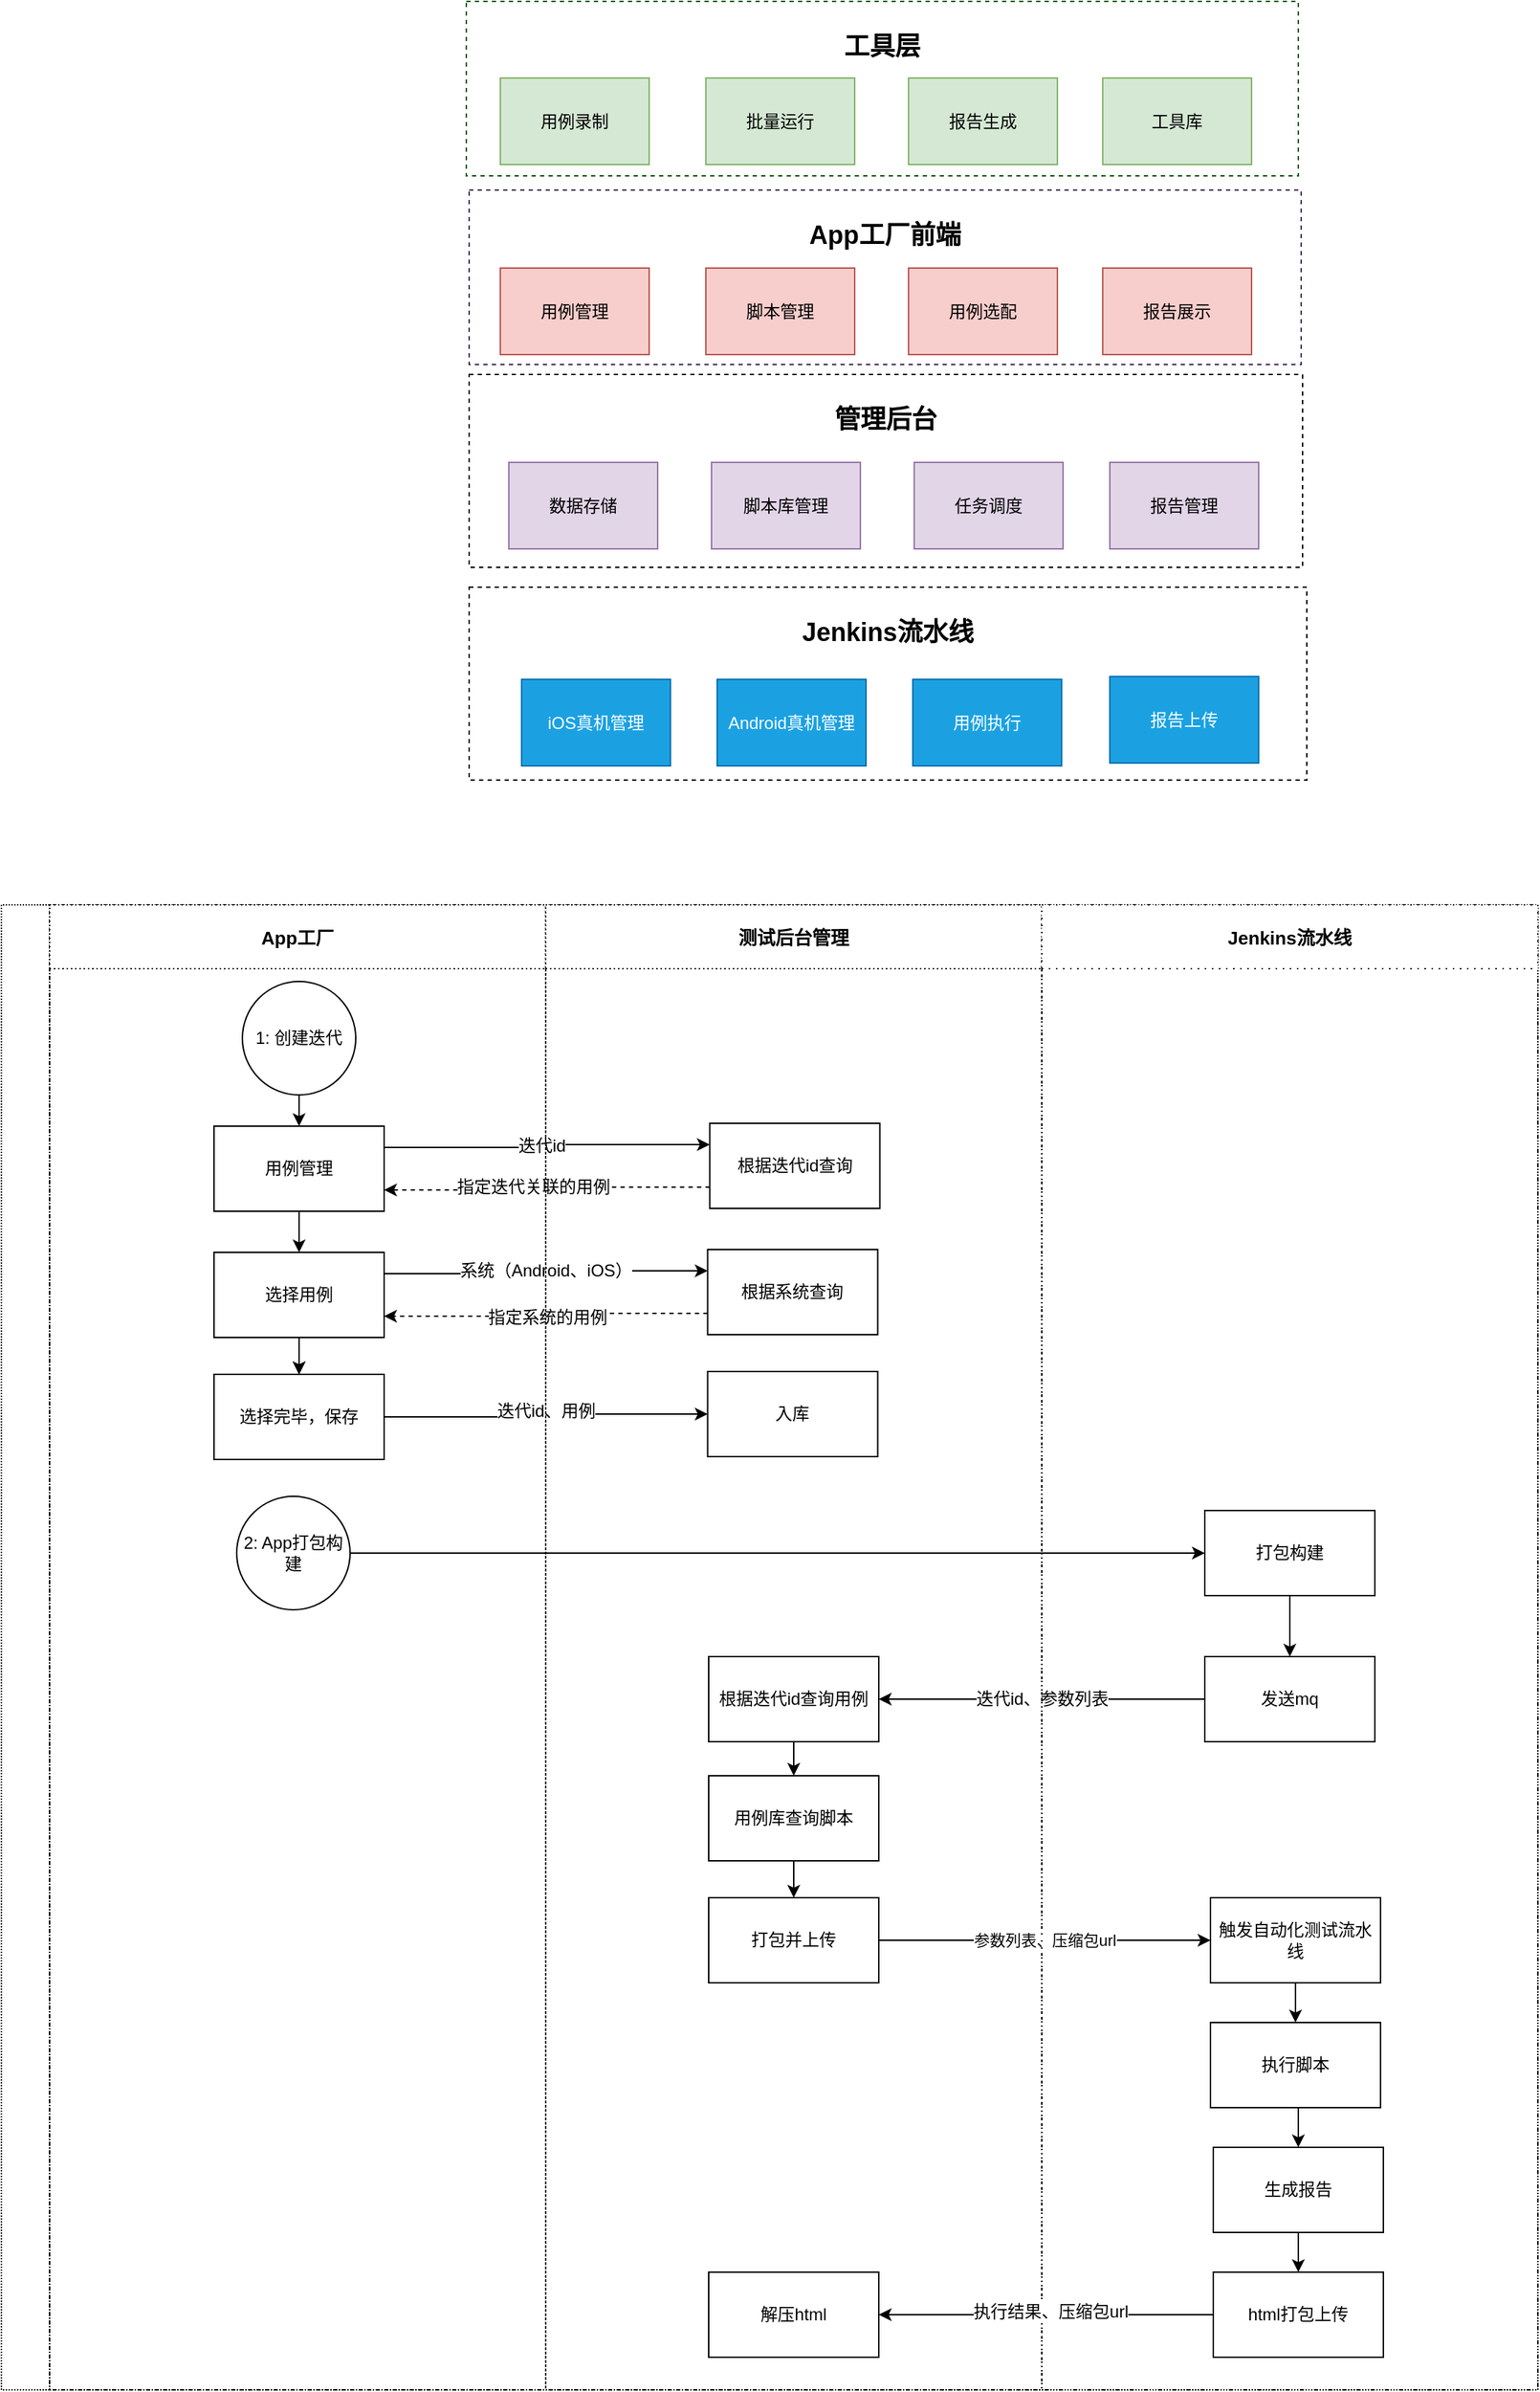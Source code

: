 <mxfile version="23.0.2" type="github">
  <diagram name="第 1 页" id="Z9R9oAjIF5_AClmNVOrM">
    <mxGraphModel dx="1818" dy="1044" grid="0" gridSize="10" guides="1" tooltips="1" connect="1" arrows="1" fold="1" page="1" pageScale="1" pageWidth="1654" pageHeight="2336" math="0" shadow="0">
      <root>
        <mxCell id="0" />
        <mxCell id="1" parent="0" />
        <mxCell id="Ql8w_hba-kZtEm8n0P-S-1" value="&lt;h2&gt;&lt;font color=&quot;#000000&quot;&gt;工具层&lt;/font&gt;&lt;/h2&gt;" style="rounded=0;whiteSpace=wrap;html=1;verticalAlign=top;fillColor=#FFFFFF;fontColor=#ffffff;strokeColor=#005700;dashed=1;" parent="1" vertex="1">
          <mxGeometry x="374" y="81" width="587" height="123" as="geometry" />
        </mxCell>
        <mxCell id="Ql8w_hba-kZtEm8n0P-S-6" value="&lt;h2 style=&quot;text-align: justify;&quot;&gt;&lt;font style=&quot;font-size: 18px;&quot;&gt;管理后台&lt;/font&gt;&lt;/h2&gt;" style="rounded=0;whiteSpace=wrap;html=1;horizontal=1;verticalAlign=top;dashed=1;" parent="1" vertex="1">
          <mxGeometry x="376" y="344" width="588" height="136" as="geometry" />
        </mxCell>
        <mxCell id="Ql8w_hba-kZtEm8n0P-S-7" value="数据存储" style="rounded=0;whiteSpace=wrap;html=1;fillColor=#e1d5e7;strokeColor=#9673a6;" parent="1" vertex="1">
          <mxGeometry x="404" y="406" width="105" height="61" as="geometry" />
        </mxCell>
        <mxCell id="Ql8w_hba-kZtEm8n0P-S-8" value="脚本库管理" style="rounded=0;whiteSpace=wrap;html=1;fillColor=#e1d5e7;strokeColor=#9673a6;" parent="1" vertex="1">
          <mxGeometry x="547" y="406" width="105" height="61" as="geometry" />
        </mxCell>
        <mxCell id="Ql8w_hba-kZtEm8n0P-S-9" value="任务调度" style="rounded=0;whiteSpace=wrap;html=1;fillColor=#e1d5e7;strokeColor=#9673a6;" parent="1" vertex="1">
          <mxGeometry x="690" y="406" width="105" height="61" as="geometry" />
        </mxCell>
        <mxCell id="Ql8w_hba-kZtEm8n0P-S-10" value="报告管理" style="rounded=0;whiteSpace=wrap;html=1;fillColor=#e1d5e7;strokeColor=#9673a6;" parent="1" vertex="1">
          <mxGeometry x="828" y="406" width="105" height="61" as="geometry" />
        </mxCell>
        <mxCell id="Ql8w_hba-kZtEm8n0P-S-12" value="用例录制" style="rounded=0;whiteSpace=wrap;html=1;fillColor=#d5e8d4;strokeColor=#82b366;" parent="1" vertex="1">
          <mxGeometry x="398" y="135" width="105" height="61" as="geometry" />
        </mxCell>
        <mxCell id="Ql8w_hba-kZtEm8n0P-S-13" value="批量运行" style="rounded=0;whiteSpace=wrap;html=1;fillColor=#d5e8d4;strokeColor=#82b366;" parent="1" vertex="1">
          <mxGeometry x="543" y="135" width="105" height="61" as="geometry" />
        </mxCell>
        <mxCell id="Ql8w_hba-kZtEm8n0P-S-14" value="报告生成" style="rounded=0;whiteSpace=wrap;html=1;fillColor=#d5e8d4;strokeColor=#82b366;" parent="1" vertex="1">
          <mxGeometry x="686" y="135" width="105" height="61" as="geometry" />
        </mxCell>
        <mxCell id="Ql8w_hba-kZtEm8n0P-S-15" value="&lt;h2 style=&quot;text-align: justify;&quot;&gt;Jenkins流水线&lt;/h2&gt;" style="rounded=0;whiteSpace=wrap;html=1;horizontal=1;verticalAlign=top;dashed=1;" parent="1" vertex="1">
          <mxGeometry x="376" y="494" width="591" height="136" as="geometry" />
        </mxCell>
        <mxCell id="Ql8w_hba-kZtEm8n0P-S-16" value="工具库" style="rounded=0;whiteSpace=wrap;html=1;fillColor=#d5e8d4;strokeColor=#82b366;" parent="1" vertex="1">
          <mxGeometry x="823" y="135" width="105" height="61" as="geometry" />
        </mxCell>
        <mxCell id="Ql8w_hba-kZtEm8n0P-S-17" value="iOS真机管理" style="rounded=0;whiteSpace=wrap;html=1;fillColor=#1ba1e2;fontColor=#ffffff;strokeColor=#006EAF;" parent="1" vertex="1">
          <mxGeometry x="413" y="559" width="105" height="61" as="geometry" />
        </mxCell>
        <mxCell id="Ql8w_hba-kZtEm8n0P-S-18" value="Android真机管理" style="rounded=0;whiteSpace=wrap;html=1;fillColor=#1ba1e2;fontColor=#ffffff;strokeColor=#006EAF;" parent="1" vertex="1">
          <mxGeometry x="551" y="559" width="105" height="61" as="geometry" />
        </mxCell>
        <mxCell id="Ql8w_hba-kZtEm8n0P-S-19" value="用例执行" style="rounded=0;whiteSpace=wrap;html=1;fillColor=#1ba1e2;fontColor=#ffffff;strokeColor=#006EAF;" parent="1" vertex="1">
          <mxGeometry x="689" y="559" width="105" height="61" as="geometry" />
        </mxCell>
        <mxCell id="Ql8w_hba-kZtEm8n0P-S-20" value="报告上传" style="rounded=0;whiteSpace=wrap;html=1;fillColor=#1ba1e2;fontColor=#ffffff;strokeColor=#006EAF;" parent="1" vertex="1">
          <mxGeometry x="828" y="557" width="105" height="61" as="geometry" />
        </mxCell>
        <mxCell id="Ql8w_hba-kZtEm8n0P-S-21" value="&lt;h2&gt;&lt;font color=&quot;#000000&quot;&gt;App工厂前端&lt;/font&gt;&lt;/h2&gt;" style="rounded=0;whiteSpace=wrap;html=1;verticalAlign=top;fillColor=#FFFFFF;fontColor=#ffffff;strokeColor=#432D57;dashed=1;" parent="1" vertex="1">
          <mxGeometry x="376" y="214" width="587" height="123" as="geometry" />
        </mxCell>
        <mxCell id="Ql8w_hba-kZtEm8n0P-S-22" value="用例管理" style="rounded=0;whiteSpace=wrap;html=1;fillColor=#f8cecc;strokeColor=#b85450;" parent="1" vertex="1">
          <mxGeometry x="398" y="269" width="105" height="61" as="geometry" />
        </mxCell>
        <mxCell id="Ql8w_hba-kZtEm8n0P-S-23" value="脚本管理" style="rounded=0;whiteSpace=wrap;html=1;fillColor=#f8cecc;strokeColor=#b85450;" parent="1" vertex="1">
          <mxGeometry x="543" y="269" width="105" height="61" as="geometry" />
        </mxCell>
        <mxCell id="Ql8w_hba-kZtEm8n0P-S-24" value="用例选配" style="rounded=0;whiteSpace=wrap;html=1;fillColor=#f8cecc;strokeColor=#b85450;" parent="1" vertex="1">
          <mxGeometry x="686" y="269" width="105" height="61" as="geometry" />
        </mxCell>
        <mxCell id="Ql8w_hba-kZtEm8n0P-S-25" value="报告展示" style="rounded=0;whiteSpace=wrap;html=1;fillColor=#f8cecc;strokeColor=#b85450;" parent="1" vertex="1">
          <mxGeometry x="823" y="269" width="105" height="61" as="geometry" />
        </mxCell>
        <mxCell id="MACppS36DOt1F6WbDYp6-1" value="" style="swimlane;childLayout=stackLayout;resizeParent=1;resizeParentMax=0;startSize=34;horizontal=0;horizontalStack=1;fontSize=15;dashed=1;dashPattern=1 1;" parent="1" vertex="1">
          <mxGeometry x="46" y="718" width="1084" height="1047" as="geometry">
            <mxRectangle x="52" y="717" width="32" height="55" as="alternateBounds" />
          </mxGeometry>
        </mxCell>
        <mxCell id="MACppS36DOt1F6WbDYp6-12" style="edgeStyle=orthogonalEdgeStyle;rounded=0;orthogonalLoop=1;jettySize=auto;html=1;exitX=1;exitY=0.25;exitDx=0;exitDy=0;entryX=0;entryY=0.25;entryDx=0;entryDy=0;" parent="MACppS36DOt1F6WbDYp6-1" source="MACppS36DOt1F6WbDYp6-8" target="MACppS36DOt1F6WbDYp6-11" edge="1">
          <mxGeometry relative="1" as="geometry">
            <mxPoint x="521" y="208" as="targetPoint" />
          </mxGeometry>
        </mxCell>
        <mxCell id="MACppS36DOt1F6WbDYp6-13" value="迭代id" style="edgeLabel;html=1;align=center;verticalAlign=middle;resizable=0;points=[];fontSize=12;" parent="MACppS36DOt1F6WbDYp6-12" vertex="1" connectable="0">
          <mxGeometry x="-0.17" y="3" relative="1" as="geometry">
            <mxPoint x="15" y="2" as="offset" />
          </mxGeometry>
        </mxCell>
        <mxCell id="MACppS36DOt1F6WbDYp6-23" style="edgeStyle=orthogonalEdgeStyle;rounded=0;orthogonalLoop=1;jettySize=auto;html=1;exitX=0;exitY=0.75;exitDx=0;exitDy=0;entryX=1;entryY=0.75;entryDx=0;entryDy=0;dashed=1;" parent="MACppS36DOt1F6WbDYp6-1" source="MACppS36DOt1F6WbDYp6-11" target="MACppS36DOt1F6WbDYp6-8" edge="1">
          <mxGeometry relative="1" as="geometry" />
        </mxCell>
        <mxCell id="MACppS36DOt1F6WbDYp6-25" value="指定迭代关联的用例" style="edgeLabel;html=1;align=center;verticalAlign=middle;resizable=0;points=[];fontSize=12;" parent="MACppS36DOt1F6WbDYp6-23" vertex="1" connectable="0">
          <mxGeometry x="-0.1" y="-2" relative="1" as="geometry">
            <mxPoint x="-21" y="2" as="offset" />
          </mxGeometry>
        </mxCell>
        <mxCell id="MACppS36DOt1F6WbDYp6-31" style="edgeStyle=orthogonalEdgeStyle;rounded=0;orthogonalLoop=1;jettySize=auto;html=1;exitX=1;exitY=0.25;exitDx=0;exitDy=0;entryX=0;entryY=0.25;entryDx=0;entryDy=0;" parent="MACppS36DOt1F6WbDYp6-1" source="MACppS36DOt1F6WbDYp6-27" target="MACppS36DOt1F6WbDYp6-30" edge="1">
          <mxGeometry relative="1" as="geometry" />
        </mxCell>
        <mxCell id="MACppS36DOt1F6WbDYp6-33" value="系统（Android、iOS）" style="edgeLabel;html=1;align=center;verticalAlign=middle;resizable=0;points=[];fontSize=12;" parent="MACppS36DOt1F6WbDYp6-31" vertex="1" connectable="0">
          <mxGeometry x="-0.037" y="1" relative="1" as="geometry">
            <mxPoint x="3" y="-1" as="offset" />
          </mxGeometry>
        </mxCell>
        <mxCell id="MACppS36DOt1F6WbDYp6-34" style="edgeStyle=orthogonalEdgeStyle;rounded=0;orthogonalLoop=1;jettySize=auto;html=1;exitX=0;exitY=0.75;exitDx=0;exitDy=0;entryX=1;entryY=0.75;entryDx=0;entryDy=0;dashed=1;" parent="MACppS36DOt1F6WbDYp6-1" source="MACppS36DOt1F6WbDYp6-30" target="MACppS36DOt1F6WbDYp6-27" edge="1">
          <mxGeometry relative="1" as="geometry" />
        </mxCell>
        <mxCell id="MACppS36DOt1F6WbDYp6-35" value="指定系统的用例" style="edgeLabel;html=1;align=center;verticalAlign=middle;resizable=0;points=[];fontSize=12;" parent="MACppS36DOt1F6WbDYp6-34" vertex="1" connectable="0">
          <mxGeometry x="0.044" y="-1" relative="1" as="geometry">
            <mxPoint x="4" y="2" as="offset" />
          </mxGeometry>
        </mxCell>
        <mxCell id="MACppS36DOt1F6WbDYp6-39" style="edgeStyle=orthogonalEdgeStyle;rounded=0;orthogonalLoop=1;jettySize=auto;html=1;exitX=1;exitY=0.5;exitDx=0;exitDy=0;entryX=0;entryY=0.5;entryDx=0;entryDy=0;" parent="MACppS36DOt1F6WbDYp6-1" source="MACppS36DOt1F6WbDYp6-36" target="MACppS36DOt1F6WbDYp6-38" edge="1">
          <mxGeometry relative="1" as="geometry" />
        </mxCell>
        <mxCell id="MACppS36DOt1F6WbDYp6-40" value="迭代id、用例" style="edgeLabel;html=1;align=center;verticalAlign=middle;resizable=0;points=[];fontSize=12;" parent="MACppS36DOt1F6WbDYp6-39" vertex="1" connectable="0">
          <mxGeometry x="0.078" y="4" relative="1" as="geometry">
            <mxPoint x="-8" y="2" as="offset" />
          </mxGeometry>
        </mxCell>
        <mxCell id="MACppS36DOt1F6WbDYp6-53" style="edgeStyle=orthogonalEdgeStyle;rounded=0;orthogonalLoop=1;jettySize=auto;html=1;exitX=1;exitY=0.5;exitDx=0;exitDy=0;entryX=0;entryY=0.5;entryDx=0;entryDy=0;" parent="MACppS36DOt1F6WbDYp6-1" source="MACppS36DOt1F6WbDYp6-42" target="MUigf-6-R9SqMss_ZrBG-52" edge="1">
          <mxGeometry relative="1" as="geometry">
            <mxPoint x="847.5" y="457" as="targetPoint" />
          </mxGeometry>
        </mxCell>
        <mxCell id="MACppS36DOt1F6WbDYp6-63" style="edgeStyle=orthogonalEdgeStyle;rounded=0;orthogonalLoop=1;jettySize=auto;html=1;exitX=0;exitY=0.5;exitDx=0;exitDy=0;entryX=1;entryY=0.5;entryDx=0;entryDy=0;" parent="MACppS36DOt1F6WbDYp6-1" source="MACppS36DOt1F6WbDYp6-60" target="MACppS36DOt1F6WbDYp6-62" edge="1">
          <mxGeometry relative="1" as="geometry" />
        </mxCell>
        <mxCell id="MACppS36DOt1F6WbDYp6-65" value="迭代id、参数列表" style="edgeLabel;html=1;align=center;verticalAlign=middle;resizable=0;points=[];fontSize=12;" parent="MACppS36DOt1F6WbDYp6-63" vertex="1" connectable="0">
          <mxGeometry x="-0.045" relative="1" as="geometry">
            <mxPoint x="-5" as="offset" />
          </mxGeometry>
        </mxCell>
        <mxCell id="MACppS36DOt1F6WbDYp6-6" value="App工厂" style="swimlane;startSize=45;fontSize=13;dashed=1;dashPattern=1 2;" parent="MACppS36DOt1F6WbDYp6-1" vertex="1">
          <mxGeometry x="34" width="350" height="1047" as="geometry" />
        </mxCell>
        <mxCell id="MACppS36DOt1F6WbDYp6-9" style="edgeStyle=orthogonalEdgeStyle;rounded=0;orthogonalLoop=1;jettySize=auto;html=1;exitX=0.5;exitY=1;exitDx=0;exitDy=0;entryX=0.5;entryY=0;entryDx=0;entryDy=0;" parent="MACppS36DOt1F6WbDYp6-6" source="MACppS36DOt1F6WbDYp6-7" target="MACppS36DOt1F6WbDYp6-8" edge="1">
          <mxGeometry relative="1" as="geometry" />
        </mxCell>
        <mxCell id="MACppS36DOt1F6WbDYp6-7" value="1: 创建迭代" style="ellipse;whiteSpace=wrap;html=1;" parent="MACppS36DOt1F6WbDYp6-6" vertex="1">
          <mxGeometry x="136" y="54" width="80" height="80" as="geometry" />
        </mxCell>
        <mxCell id="MACppS36DOt1F6WbDYp6-28" style="edgeStyle=orthogonalEdgeStyle;rounded=0;orthogonalLoop=1;jettySize=auto;html=1;exitX=0.5;exitY=1;exitDx=0;exitDy=0;entryX=0.5;entryY=0;entryDx=0;entryDy=0;" parent="MACppS36DOt1F6WbDYp6-6" source="MACppS36DOt1F6WbDYp6-8" target="MACppS36DOt1F6WbDYp6-27" edge="1">
          <mxGeometry relative="1" as="geometry" />
        </mxCell>
        <mxCell id="MACppS36DOt1F6WbDYp6-8" value="用例管理" style="whiteSpace=wrap;html=1;" parent="MACppS36DOt1F6WbDYp6-6" vertex="1">
          <mxGeometry x="116" y="156" width="120" height="60" as="geometry" />
        </mxCell>
        <mxCell id="MACppS36DOt1F6WbDYp6-37" style="edgeStyle=orthogonalEdgeStyle;rounded=0;orthogonalLoop=1;jettySize=auto;html=1;exitX=0.5;exitY=1;exitDx=0;exitDy=0;entryX=0.5;entryY=0;entryDx=0;entryDy=0;" parent="MACppS36DOt1F6WbDYp6-6" source="MACppS36DOt1F6WbDYp6-27" target="MACppS36DOt1F6WbDYp6-36" edge="1">
          <mxGeometry relative="1" as="geometry" />
        </mxCell>
        <mxCell id="MACppS36DOt1F6WbDYp6-41" value="" style="edgeStyle=orthogonalEdgeStyle;rounded=0;orthogonalLoop=1;jettySize=auto;html=1;" parent="MACppS36DOt1F6WbDYp6-6" source="MACppS36DOt1F6WbDYp6-27" target="MACppS36DOt1F6WbDYp6-36" edge="1">
          <mxGeometry relative="1" as="geometry" />
        </mxCell>
        <mxCell id="MACppS36DOt1F6WbDYp6-27" value="选择用例" style="whiteSpace=wrap;html=1;" parent="MACppS36DOt1F6WbDYp6-6" vertex="1">
          <mxGeometry x="116" y="245" width="120" height="60" as="geometry" />
        </mxCell>
        <mxCell id="MACppS36DOt1F6WbDYp6-36" value="选择完毕，保存" style="whiteSpace=wrap;html=1;" parent="MACppS36DOt1F6WbDYp6-6" vertex="1">
          <mxGeometry x="116" y="331" width="120" height="60" as="geometry" />
        </mxCell>
        <mxCell id="MACppS36DOt1F6WbDYp6-42" value="2: App打包构建" style="ellipse;whiteSpace=wrap;html=1;" parent="MACppS36DOt1F6WbDYp6-6" vertex="1">
          <mxGeometry x="132" y="417" width="80" height="80" as="geometry" />
        </mxCell>
        <mxCell id="MACppS36DOt1F6WbDYp6-3" value="测试后台管理" style="swimlane;startSize=45;fontSize=13;dashed=1;dashPattern=1 2;" parent="MACppS36DOt1F6WbDYp6-1" vertex="1">
          <mxGeometry x="384" width="350" height="1047" as="geometry" />
        </mxCell>
        <mxCell id="MACppS36DOt1F6WbDYp6-11" value="根据迭代id查询" style="whiteSpace=wrap;html=1;" parent="MACppS36DOt1F6WbDYp6-3" vertex="1">
          <mxGeometry x="115.75" y="154" width="120" height="60" as="geometry" />
        </mxCell>
        <mxCell id="MACppS36DOt1F6WbDYp6-30" value="根据系统查询" style="whiteSpace=wrap;html=1;" parent="MACppS36DOt1F6WbDYp6-3" vertex="1">
          <mxGeometry x="114.25" y="243" width="120" height="60" as="geometry" />
        </mxCell>
        <mxCell id="MACppS36DOt1F6WbDYp6-38" value="入库" style="whiteSpace=wrap;html=1;" parent="MACppS36DOt1F6WbDYp6-3" vertex="1">
          <mxGeometry x="114.25" y="329" width="120" height="60" as="geometry" />
        </mxCell>
        <mxCell id="MACppS36DOt1F6WbDYp6-66" style="edgeStyle=orthogonalEdgeStyle;rounded=0;orthogonalLoop=1;jettySize=auto;html=1;exitX=0.5;exitY=1;exitDx=0;exitDy=0;entryX=0.5;entryY=0;entryDx=0;entryDy=0;" parent="MACppS36DOt1F6WbDYp6-3" source="MACppS36DOt1F6WbDYp6-62" target="MACppS36DOt1F6WbDYp6-67" edge="1">
          <mxGeometry relative="1" as="geometry">
            <mxPoint x="175" y="660" as="targetPoint" />
          </mxGeometry>
        </mxCell>
        <mxCell id="MACppS36DOt1F6WbDYp6-62" value="根据迭代id查询用例" style="whiteSpace=wrap;html=1;" parent="MACppS36DOt1F6WbDYp6-3" vertex="1">
          <mxGeometry x="115" y="530" width="120" height="60" as="geometry" />
        </mxCell>
        <mxCell id="MACppS36DOt1F6WbDYp6-88" style="edgeStyle=orthogonalEdgeStyle;rounded=0;orthogonalLoop=1;jettySize=auto;html=1;exitX=0.5;exitY=1;exitDx=0;exitDy=0;entryX=0.5;entryY=0;entryDx=0;entryDy=0;" parent="MACppS36DOt1F6WbDYp6-3" source="MACppS36DOt1F6WbDYp6-67" target="MACppS36DOt1F6WbDYp6-92" edge="1">
          <mxGeometry relative="1" as="geometry">
            <mxPoint x="175" y="758" as="targetPoint" />
          </mxGeometry>
        </mxCell>
        <mxCell id="MACppS36DOt1F6WbDYp6-67" value="用例库查询脚本" style="whiteSpace=wrap;html=1;" parent="MACppS36DOt1F6WbDYp6-3" vertex="1">
          <mxGeometry x="115" y="614" width="120" height="60" as="geometry" />
        </mxCell>
        <mxCell id="MACppS36DOt1F6WbDYp6-92" value="打包并上传" style="whiteSpace=wrap;html=1;" parent="MACppS36DOt1F6WbDYp6-3" vertex="1">
          <mxGeometry x="115" y="700" width="120" height="60" as="geometry" />
        </mxCell>
        <mxCell id="MACppS36DOt1F6WbDYp6-99" value="解压html" style="whiteSpace=wrap;html=1;" parent="MACppS36DOt1F6WbDYp6-3" vertex="1">
          <mxGeometry x="115" y="964" width="120" height="60" as="geometry" />
        </mxCell>
        <mxCell id="MACppS36DOt1F6WbDYp6-113" style="edgeStyle=orthogonalEdgeStyle;rounded=0;orthogonalLoop=1;jettySize=auto;html=1;exitX=1;exitY=0.5;exitDx=0;exitDy=0;entryX=0;entryY=0.5;entryDx=0;entryDy=0;" parent="MACppS36DOt1F6WbDYp6-1" source="MACppS36DOt1F6WbDYp6-92" target="MACppS36DOt1F6WbDYp6-89" edge="1">
          <mxGeometry relative="1" as="geometry" />
        </mxCell>
        <mxCell id="MACppS36DOt1F6WbDYp6-114" value="参数列表、压缩包url" style="edgeLabel;html=1;align=center;verticalAlign=middle;resizable=0;points=[];" parent="MACppS36DOt1F6WbDYp6-113" vertex="1" connectable="0">
          <mxGeometry x="-0.051" y="3" relative="1" as="geometry">
            <mxPoint x="6" y="3" as="offset" />
          </mxGeometry>
        </mxCell>
        <mxCell id="MACppS36DOt1F6WbDYp6-4" value="Jenkins流水线" style="swimlane;startSize=45;fontSize=13;dashed=1;dashPattern=1 4;" parent="MACppS36DOt1F6WbDYp6-1" vertex="1">
          <mxGeometry x="734" width="350" height="1047" as="geometry" />
        </mxCell>
        <mxCell id="MACppS36DOt1F6WbDYp6-60" value="发送mq" style="whiteSpace=wrap;html=1;" parent="MACppS36DOt1F6WbDYp6-4" vertex="1">
          <mxGeometry x="115" y="530" width="120" height="60" as="geometry" />
        </mxCell>
        <mxCell id="MACppS36DOt1F6WbDYp6-96" style="edgeStyle=orthogonalEdgeStyle;rounded=0;orthogonalLoop=1;jettySize=auto;html=1;exitX=0.5;exitY=1;exitDx=0;exitDy=0;entryX=0.5;entryY=0;entryDx=0;entryDy=0;" parent="MACppS36DOt1F6WbDYp6-4" source="MACppS36DOt1F6WbDYp6-89" target="MACppS36DOt1F6WbDYp6-95" edge="1">
          <mxGeometry relative="1" as="geometry" />
        </mxCell>
        <mxCell id="MACppS36DOt1F6WbDYp6-89" value="触发自动化测试流水线" style="whiteSpace=wrap;html=1;" parent="MACppS36DOt1F6WbDYp6-4" vertex="1">
          <mxGeometry x="119" y="700" width="120" height="60" as="geometry" />
        </mxCell>
        <mxCell id="MACppS36DOt1F6WbDYp6-98" style="edgeStyle=orthogonalEdgeStyle;rounded=0;orthogonalLoop=1;jettySize=auto;html=1;exitX=0.5;exitY=1;exitDx=0;exitDy=0;entryX=0.5;entryY=0;entryDx=0;entryDy=0;" parent="MACppS36DOt1F6WbDYp6-4" source="MACppS36DOt1F6WbDYp6-95" target="MACppS36DOt1F6WbDYp6-97" edge="1">
          <mxGeometry relative="1" as="geometry" />
        </mxCell>
        <mxCell id="MACppS36DOt1F6WbDYp6-95" value="执行脚本" style="whiteSpace=wrap;html=1;" parent="MACppS36DOt1F6WbDYp6-4" vertex="1">
          <mxGeometry x="119" y="788" width="120" height="60" as="geometry" />
        </mxCell>
        <mxCell id="MUigf-6-R9SqMss_ZrBG-49" style="edgeStyle=orthogonalEdgeStyle;rounded=0;orthogonalLoop=1;jettySize=auto;html=1;exitX=0.5;exitY=1;exitDx=0;exitDy=0;entryX=0.5;entryY=0;entryDx=0;entryDy=0;" edge="1" parent="MACppS36DOt1F6WbDYp6-4" source="MACppS36DOt1F6WbDYp6-97" target="MUigf-6-R9SqMss_ZrBG-47">
          <mxGeometry relative="1" as="geometry" />
        </mxCell>
        <mxCell id="MACppS36DOt1F6WbDYp6-97" value="生成报告" style="whiteSpace=wrap;html=1;" parent="MACppS36DOt1F6WbDYp6-4" vertex="1">
          <mxGeometry x="121" y="876" width="120" height="60" as="geometry" />
        </mxCell>
        <mxCell id="MUigf-6-R9SqMss_ZrBG-47" value="html打包上传" style="whiteSpace=wrap;html=1;" vertex="1" parent="MACppS36DOt1F6WbDYp6-4">
          <mxGeometry x="121" y="964" width="120" height="60" as="geometry" />
        </mxCell>
        <mxCell id="MUigf-6-R9SqMss_ZrBG-54" style="edgeStyle=orthogonalEdgeStyle;rounded=0;orthogonalLoop=1;jettySize=auto;html=1;exitX=0.5;exitY=1;exitDx=0;exitDy=0;entryX=0.5;entryY=0;entryDx=0;entryDy=0;" edge="1" parent="MACppS36DOt1F6WbDYp6-4" source="MUigf-6-R9SqMss_ZrBG-52" target="MACppS36DOt1F6WbDYp6-60">
          <mxGeometry relative="1" as="geometry" />
        </mxCell>
        <mxCell id="MUigf-6-R9SqMss_ZrBG-52" value="打包构建" style="whiteSpace=wrap;html=1;" vertex="1" parent="MACppS36DOt1F6WbDYp6-4">
          <mxGeometry x="115" y="427" width="120" height="60" as="geometry" />
        </mxCell>
        <mxCell id="MUigf-6-R9SqMss_ZrBG-50" style="edgeStyle=orthogonalEdgeStyle;rounded=0;orthogonalLoop=1;jettySize=auto;html=1;exitX=0;exitY=0.5;exitDx=0;exitDy=0;entryX=1;entryY=0.5;entryDx=0;entryDy=0;" edge="1" parent="MACppS36DOt1F6WbDYp6-1" source="MUigf-6-R9SqMss_ZrBG-47" target="MACppS36DOt1F6WbDYp6-99">
          <mxGeometry relative="1" as="geometry" />
        </mxCell>
        <mxCell id="MUigf-6-R9SqMss_ZrBG-51" value="执行结果、压缩包url" style="edgeLabel;html=1;align=center;verticalAlign=middle;resizable=0;points=[];fontSize=12;" vertex="1" connectable="0" parent="MUigf-6-R9SqMss_ZrBG-50">
          <mxGeometry x="0.161" y="-2" relative="1" as="geometry">
            <mxPoint x="22" as="offset" />
          </mxGeometry>
        </mxCell>
      </root>
    </mxGraphModel>
  </diagram>
</mxfile>
